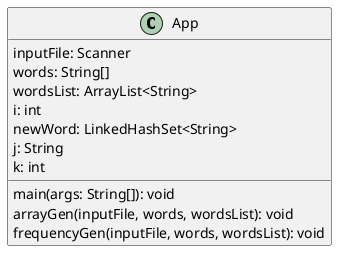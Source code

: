 @startuml

class App {
    inputFile: Scanner
    words: String[]
    wordsList: ArrayList<String>
    i: int
    newWord: LinkedHashSet<String>
    j: String
    k: int

    {method} main(args: String[]): void
    {method} arrayGen(inputFile, words, wordsList): void
    {method} frequencyGen(inputFile, words, wordsList): void
}

@enduml